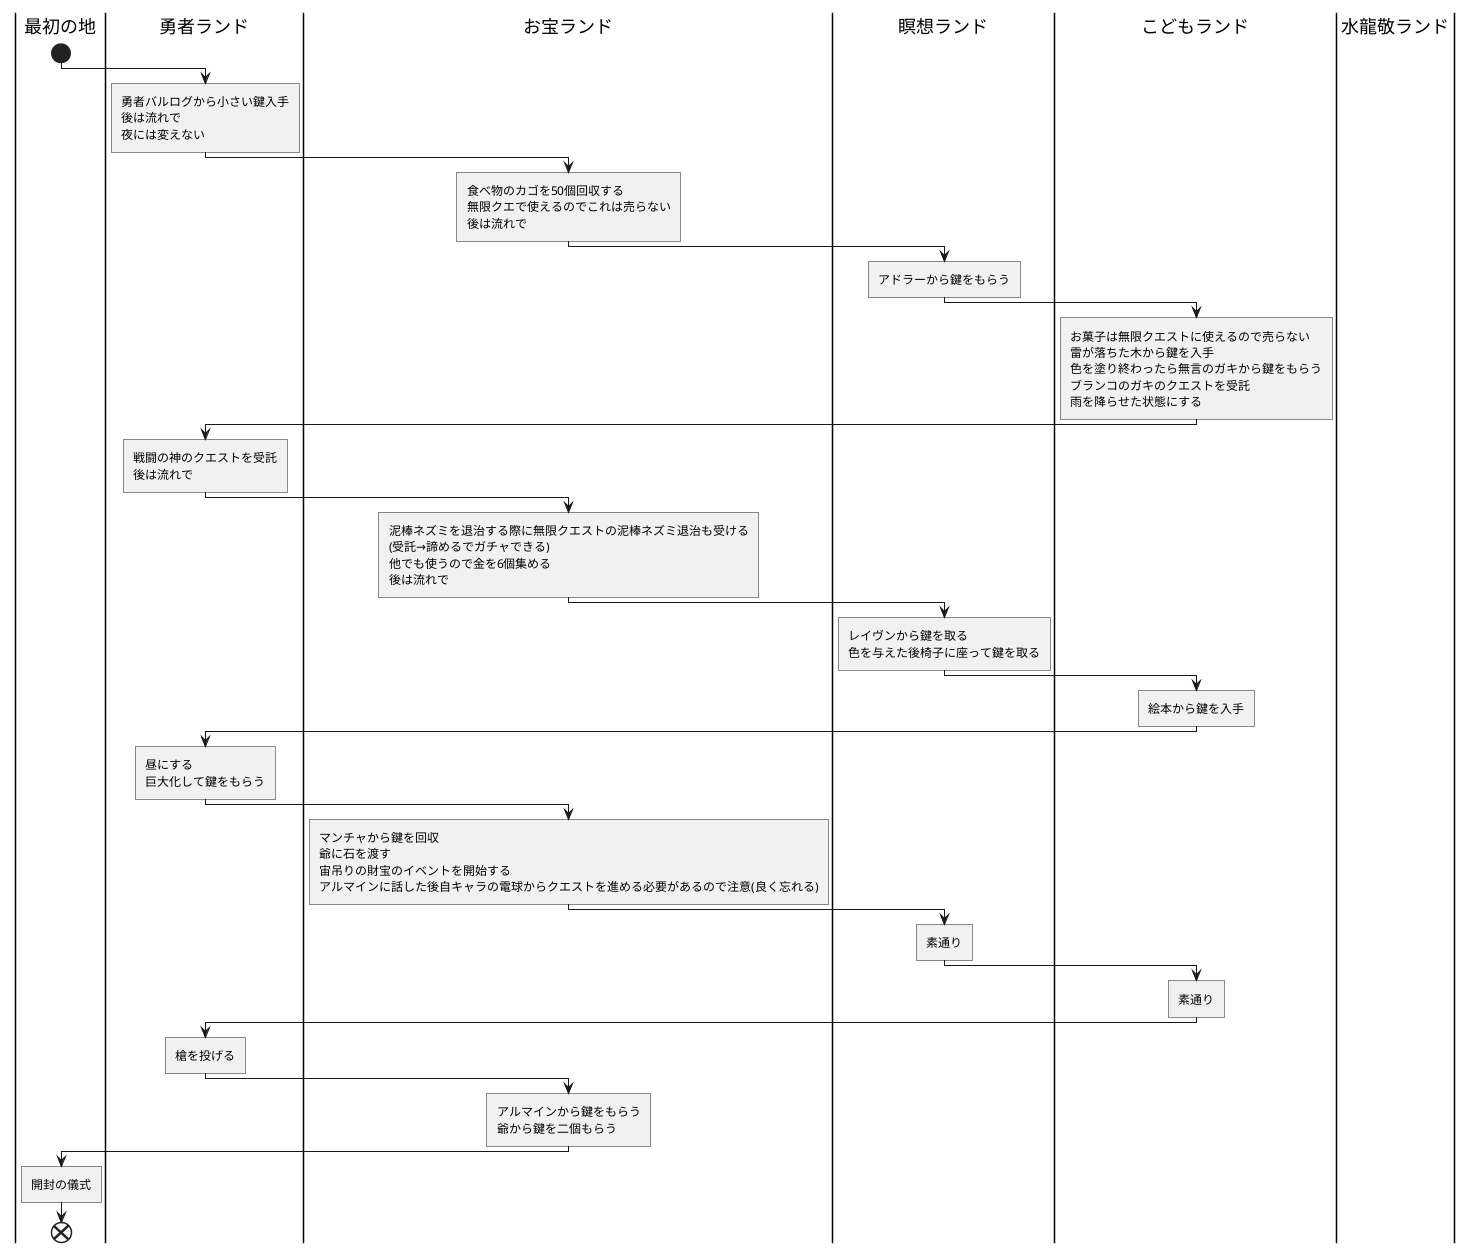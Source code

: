 @startuml アフターランド
    |最初の地|
    start
    |勇者ランド|
    :勇者バルログから小さい鍵入手
    後は流れで
    夜には変えない]
    |お宝ランド|
    :食べ物のカゴを50個回収する
    無限クエで使えるのでこれは売らない
    後は流れで]
    |瞑想ランド|
    :アドラーから鍵をもらう]
    |こどもランド|
    :お菓子は無限クエストに使えるので売らない
    雷が落ちた木から鍵を入手
    色を塗り終わったら無言のガキから鍵をもらう
    ブランコのガキのクエストを受託
    雨を降らせた状態にする]
    |勇者ランド|
    :戦闘の神のクエストを受託
    後は流れで]
    |お宝ランド|
    :泥棒ネズミを退治する際に無限クエストの泥棒ネズミ退治も受ける
    (受託→諦めるでガチャできる)
    他でも使うので金を6個集める
    後は流れで]
    |瞑想ランド|
    :レイヴンから鍵を取る
    色を与えた後椅子に座って鍵を取る]
    |こどもランド|
    :絵本から鍵を入手]    
    |勇者ランド|
    :昼にする
    巨大化して鍵をもらう]
    |お宝ランド|
    :マンチャから鍵を回収
    爺に石を渡す
    宙吊りの財宝のイベントを開始する
    アルマインに話した後自キャラの電球からクエストを進める必要があるので注意(良く忘れる)]
    |瞑想ランド|
    :素通り]
    |こどもランド|
    :素通り]
    |勇者ランド|
    :槍を投げる]
    |お宝ランド|
    :アルマインから鍵をもらう
    爺から鍵を二個もらう]
    |最初の地|
    :開封の儀式]
    end
    |水龍敬ランド|
@enduml
